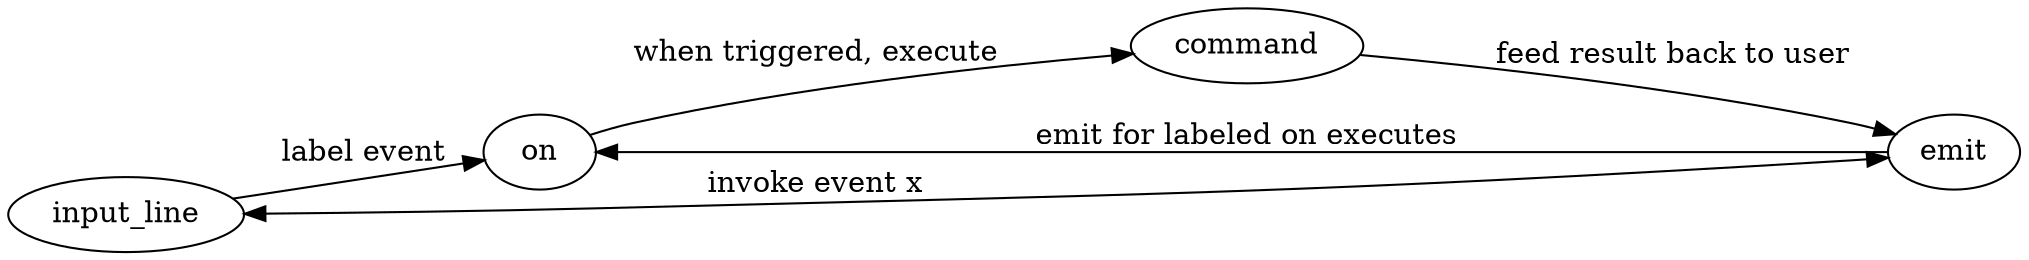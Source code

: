 digraph eventgraph {
    rankdir=LR;

    input_line -> on [label="label event"];
    input_line -> emit [dir=both label="invoke event x"];
    on -> command [label="when triggered, execute"];
    emit -> on [label="emit for labeled on executes"];
    command -> emit [label="feed result back to user"];
}
